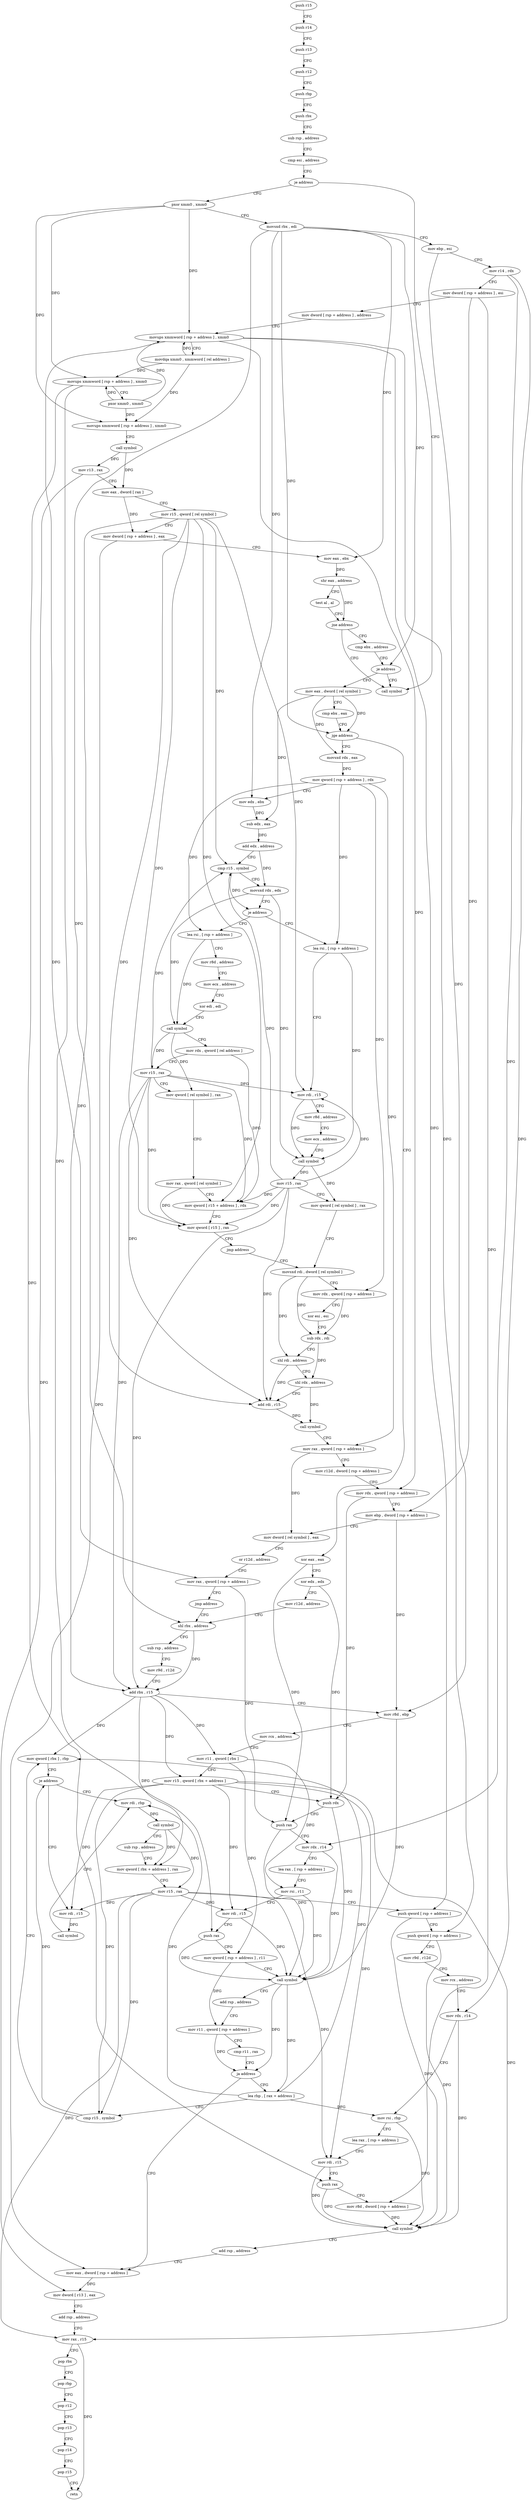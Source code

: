 digraph "func" {
"4358224" [label = "push r15" ]
"4358226" [label = "push r14" ]
"4358228" [label = "push r13" ]
"4358230" [label = "push r12" ]
"4358232" [label = "push rbp" ]
"4358233" [label = "push rbx" ]
"4358234" [label = "sub rsp , address" ]
"4358238" [label = "cmp esi , address" ]
"4358241" [label = "je address" ]
"4358755" [label = "call symbol" ]
"4358247" [label = "pxor xmm0 , xmm0" ]
"4358251" [label = "movsxd rbx , edi" ]
"4358254" [label = "mov ebp , esi" ]
"4358256" [label = "mov r14 , rdx" ]
"4358259" [label = "mov dword [ rsp + address ] , esi" ]
"4358263" [label = "mov dword [ rsp + address ] , address" ]
"4358271" [label = "movups xmmword [ rsp + address ] , xmm0" ]
"4358276" [label = "movdqa xmm0 , xmmword [ rel address ]" ]
"4358284" [label = "movups xmmword [ rsp + address ] , xmm0" ]
"4358289" [label = "pxor xmm0 , xmm0" ]
"4358293" [label = "movups xmmword [ rsp + address ] , xmm0" ]
"4358298" [label = "call symbol" ]
"4358303" [label = "mov r13 , rax" ]
"4358306" [label = "mov eax , dword [ rax ]" ]
"4358308" [label = "mov r15 , qword [ rel symbol ]" ]
"4358315" [label = "mov dword [ rsp + address ] , eax" ]
"4358319" [label = "mov eax , ebx" ]
"4358321" [label = "shr eax , address" ]
"4358324" [label = "test al , al" ]
"4358326" [label = "jne address" ]
"4358332" [label = "cmp ebx , address" ]
"4358338" [label = "je address" ]
"4358344" [label = "mov eax , dword [ rel symbol ]" ]
"4358350" [label = "cmp ebx , eax" ]
"4358352" [label = "jge address" ]
"4358560" [label = "movsxd rdx , eax" ]
"4358358" [label = "xor eax , eax" ]
"4358563" [label = "mov qword [ rsp + address ] , rdx" ]
"4358568" [label = "mov edx , ebx" ]
"4358570" [label = "sub edx , eax" ]
"4358572" [label = "add edx , address" ]
"4358575" [label = "cmp r15 , symbol" ]
"4358582" [label = "movsxd rdx , edx" ]
"4358585" [label = "je address" ]
"4358696" [label = "lea rsi , [ rsp + address ]" ]
"4358587" [label = "lea rsi , [ rsp + address ]" ]
"4358360" [label = "xor edx , edx" ]
"4358362" [label = "mov r12d , address" ]
"4358368" [label = "shl rbx , address" ]
"4358701" [label = "mov r8d , address" ]
"4358707" [label = "mov ecx , address" ]
"4358712" [label = "xor edi , edi" ]
"4358714" [label = "call symbol" ]
"4358719" [label = "mov rdx , qword [ rel address ]" ]
"4358726" [label = "mov r15 , rax" ]
"4358729" [label = "mov qword [ rel symbol ] , rax" ]
"4358736" [label = "mov rax , qword [ rel symbol ]" ]
"4358743" [label = "mov qword [ r15 + address ] , rdx" ]
"4358747" [label = "mov qword [ r15 ] , rax" ]
"4358750" [label = "jmp address" ]
"4358621" [label = "movsxd rdi , dword [ rel symbol ]" ]
"4358592" [label = "mov rdi , r15" ]
"4358595" [label = "mov r8d , address" ]
"4358601" [label = "mov ecx , address" ]
"4358606" [label = "call symbol" ]
"4358611" [label = "mov r15 , rax" ]
"4358614" [label = "mov qword [ rel symbol ] , rax" ]
"4358530" [label = "mov eax , dword [ rsp + address ]" ]
"4358534" [label = "mov dword [ r13 ] , eax" ]
"4358538" [label = "add rsp , address" ]
"4358542" [label = "mov rax , r15" ]
"4358545" [label = "pop rbx" ]
"4358546" [label = "pop rbp" ]
"4358547" [label = "pop r12" ]
"4358549" [label = "pop r13" ]
"4358551" [label = "pop r14" ]
"4358553" [label = "pop r15" ]
"4358555" [label = "retn" ]
"4358440" [label = "lea rbp , [ rax + address ]" ]
"4358444" [label = "cmp r15 , symbol" ]
"4358451" [label = "mov qword [ rbx ] , rbp" ]
"4358454" [label = "je address" ]
"4358464" [label = "mov rdi , rbp" ]
"4358456" [label = "mov rdi , r15" ]
"4358628" [label = "mov rdx , qword [ rsp + address ]" ]
"4358633" [label = "xor esi , esi" ]
"4358635" [label = "sub rdx , rdi" ]
"4358638" [label = "shl rdi , address" ]
"4358642" [label = "shl rdx , address" ]
"4358646" [label = "add rdi , r15" ]
"4358649" [label = "call symbol" ]
"4358654" [label = "mov rax , qword [ rsp + address ]" ]
"4358659" [label = "mov r12d , dword [ rsp + address ]" ]
"4358664" [label = "mov rdx , qword [ rsp + address ]" ]
"4358669" [label = "mov ebp , dword [ rsp + address ]" ]
"4358673" [label = "mov dword [ rel symbol ] , eax" ]
"4358679" [label = "or r12d , address" ]
"4358683" [label = "mov rax , qword [ rsp + address ]" ]
"4358688" [label = "jmp address" ]
"4358372" [label = "sub rsp , address" ]
"4358376" [label = "mov r9d , r12d" ]
"4358379" [label = "add rbx , r15" ]
"4358382" [label = "mov r8d , ebp" ]
"4358385" [label = "mov rcx , address" ]
"4358392" [label = "mov r11 , qword [ rbx ]" ]
"4358395" [label = "mov r15 , qword [ rbx + address ]" ]
"4358399" [label = "push rdx" ]
"4358400" [label = "push rax" ]
"4358401" [label = "mov rdx , r14" ]
"4358404" [label = "lea rax , [ rsp + address ]" ]
"4358409" [label = "mov rsi , r11" ]
"4358412" [label = "mov rdi , r15" ]
"4358415" [label = "push rax" ]
"4358416" [label = "mov qword [ rsp + address ] , r11" ]
"4358421" [label = "call symbol" ]
"4358426" [label = "add rsp , address" ]
"4358430" [label = "mov r11 , qword [ rsp + address ]" ]
"4358435" [label = "cmp r11 , rax" ]
"4358438" [label = "ja address" ]
"4358467" [label = "call symbol" ]
"4358472" [label = "sub rsp , address" ]
"4358476" [label = "mov qword [ rbx + address ] , rax" ]
"4358480" [label = "mov r15 , rax" ]
"4358483" [label = "push qword [ rsp + address ]" ]
"4358487" [label = "push qword [ rsp + address ]" ]
"4358491" [label = "mov r9d , r12d" ]
"4358494" [label = "mov rcx , address" ]
"4358501" [label = "mov rdx , r14" ]
"4358504" [label = "mov rsi , rbp" ]
"4358507" [label = "lea rax , [ rsp + address ]" ]
"4358512" [label = "mov rdi , r15" ]
"4358515" [label = "push rax" ]
"4358516" [label = "mov r8d , dword [ rsp + address ]" ]
"4358521" [label = "call symbol" ]
"4358526" [label = "add rsp , address" ]
"4358459" [label = "call symbol" ]
"4358224" -> "4358226" [ label = "CFG" ]
"4358226" -> "4358228" [ label = "CFG" ]
"4358228" -> "4358230" [ label = "CFG" ]
"4358230" -> "4358232" [ label = "CFG" ]
"4358232" -> "4358233" [ label = "CFG" ]
"4358233" -> "4358234" [ label = "CFG" ]
"4358234" -> "4358238" [ label = "CFG" ]
"4358238" -> "4358241" [ label = "CFG" ]
"4358241" -> "4358755" [ label = "CFG" ]
"4358241" -> "4358247" [ label = "CFG" ]
"4358247" -> "4358251" [ label = "CFG" ]
"4358247" -> "4358271" [ label = "DFG" ]
"4358247" -> "4358284" [ label = "DFG" ]
"4358247" -> "4358293" [ label = "DFG" ]
"4358251" -> "4358254" [ label = "CFG" ]
"4358251" -> "4358319" [ label = "DFG" ]
"4358251" -> "4358338" [ label = "DFG" ]
"4358251" -> "4358352" [ label = "DFG" ]
"4358251" -> "4358568" [ label = "DFG" ]
"4358251" -> "4358368" [ label = "DFG" ]
"4358254" -> "4358256" [ label = "CFG" ]
"4358254" -> "4358382" [ label = "DFG" ]
"4358256" -> "4358259" [ label = "CFG" ]
"4358256" -> "4358401" [ label = "DFG" ]
"4358256" -> "4358501" [ label = "DFG" ]
"4358259" -> "4358263" [ label = "CFG" ]
"4358259" -> "4358669" [ label = "DFG" ]
"4358259" -> "4358516" [ label = "DFG" ]
"4358263" -> "4358271" [ label = "CFG" ]
"4358271" -> "4358276" [ label = "CFG" ]
"4358271" -> "4358664" [ label = "DFG" ]
"4358271" -> "4358683" [ label = "DFG" ]
"4358271" -> "4358483" [ label = "DFG" ]
"4358271" -> "4358487" [ label = "DFG" ]
"4358276" -> "4358284" [ label = "DFG" ]
"4358276" -> "4358271" [ label = "DFG" ]
"4358276" -> "4358293" [ label = "DFG" ]
"4358284" -> "4358289" [ label = "CFG" ]
"4358284" -> "4358415" [ label = "DFG" ]
"4358284" -> "4358515" [ label = "DFG" ]
"4358289" -> "4358293" [ label = "DFG" ]
"4358289" -> "4358271" [ label = "DFG" ]
"4358289" -> "4358284" [ label = "DFG" ]
"4358293" -> "4358298" [ label = "CFG" ]
"4358298" -> "4358303" [ label = "DFG" ]
"4358298" -> "4358306" [ label = "DFG" ]
"4358303" -> "4358306" [ label = "CFG" ]
"4358303" -> "4358534" [ label = "DFG" ]
"4358306" -> "4358308" [ label = "CFG" ]
"4358306" -> "4358315" [ label = "DFG" ]
"4358308" -> "4358315" [ label = "CFG" ]
"4358308" -> "4358575" [ label = "DFG" ]
"4358308" -> "4358743" [ label = "DFG" ]
"4358308" -> "4358747" [ label = "DFG" ]
"4358308" -> "4358592" [ label = "DFG" ]
"4358308" -> "4358379" [ label = "DFG" ]
"4358308" -> "4358646" [ label = "DFG" ]
"4358315" -> "4358319" [ label = "CFG" ]
"4358315" -> "4358530" [ label = "DFG" ]
"4358319" -> "4358321" [ label = "DFG" ]
"4358321" -> "4358324" [ label = "CFG" ]
"4358321" -> "4358326" [ label = "DFG" ]
"4358324" -> "4358326" [ label = "CFG" ]
"4358326" -> "4358755" [ label = "CFG" ]
"4358326" -> "4358332" [ label = "CFG" ]
"4358332" -> "4358338" [ label = "CFG" ]
"4358338" -> "4358755" [ label = "CFG" ]
"4358338" -> "4358344" [ label = "CFG" ]
"4358344" -> "4358350" [ label = "CFG" ]
"4358344" -> "4358352" [ label = "DFG" ]
"4358344" -> "4358560" [ label = "DFG" ]
"4358344" -> "4358570" [ label = "DFG" ]
"4358350" -> "4358352" [ label = "CFG" ]
"4358352" -> "4358560" [ label = "CFG" ]
"4358352" -> "4358358" [ label = "CFG" ]
"4358560" -> "4358563" [ label = "DFG" ]
"4358358" -> "4358360" [ label = "CFG" ]
"4358358" -> "4358400" [ label = "DFG" ]
"4358563" -> "4358568" [ label = "CFG" ]
"4358563" -> "4358628" [ label = "DFG" ]
"4358563" -> "4358654" [ label = "DFG" ]
"4358563" -> "4358696" [ label = "DFG" ]
"4358563" -> "4358587" [ label = "DFG" ]
"4358568" -> "4358570" [ label = "DFG" ]
"4358570" -> "4358572" [ label = "DFG" ]
"4358572" -> "4358575" [ label = "CFG" ]
"4358572" -> "4358582" [ label = "DFG" ]
"4358575" -> "4358582" [ label = "CFG" ]
"4358575" -> "4358585" [ label = "DFG" ]
"4358582" -> "4358585" [ label = "CFG" ]
"4358582" -> "4358714" [ label = "DFG" ]
"4358582" -> "4358606" [ label = "DFG" ]
"4358585" -> "4358696" [ label = "CFG" ]
"4358585" -> "4358587" [ label = "CFG" ]
"4358696" -> "4358701" [ label = "CFG" ]
"4358696" -> "4358714" [ label = "DFG" ]
"4358587" -> "4358592" [ label = "CFG" ]
"4358587" -> "4358606" [ label = "DFG" ]
"4358360" -> "4358362" [ label = "CFG" ]
"4358360" -> "4358399" [ label = "DFG" ]
"4358362" -> "4358368" [ label = "CFG" ]
"4358368" -> "4358372" [ label = "CFG" ]
"4358368" -> "4358379" [ label = "DFG" ]
"4358701" -> "4358707" [ label = "CFG" ]
"4358707" -> "4358712" [ label = "CFG" ]
"4358712" -> "4358714" [ label = "CFG" ]
"4358714" -> "4358719" [ label = "CFG" ]
"4358714" -> "4358726" [ label = "DFG" ]
"4358714" -> "4358729" [ label = "DFG" ]
"4358719" -> "4358726" [ label = "CFG" ]
"4358719" -> "4358743" [ label = "DFG" ]
"4358726" -> "4358729" [ label = "CFG" ]
"4358726" -> "4358575" [ label = "DFG" ]
"4358726" -> "4358743" [ label = "DFG" ]
"4358726" -> "4358747" [ label = "DFG" ]
"4358726" -> "4358592" [ label = "DFG" ]
"4358726" -> "4358379" [ label = "DFG" ]
"4358726" -> "4358646" [ label = "DFG" ]
"4358729" -> "4358736" [ label = "CFG" ]
"4358736" -> "4358743" [ label = "CFG" ]
"4358736" -> "4358747" [ label = "DFG" ]
"4358743" -> "4358747" [ label = "CFG" ]
"4358747" -> "4358750" [ label = "CFG" ]
"4358750" -> "4358621" [ label = "CFG" ]
"4358621" -> "4358628" [ label = "CFG" ]
"4358621" -> "4358635" [ label = "DFG" ]
"4358621" -> "4358638" [ label = "DFG" ]
"4358592" -> "4358595" [ label = "CFG" ]
"4358592" -> "4358606" [ label = "DFG" ]
"4358595" -> "4358601" [ label = "CFG" ]
"4358601" -> "4358606" [ label = "CFG" ]
"4358606" -> "4358611" [ label = "DFG" ]
"4358606" -> "4358614" [ label = "DFG" ]
"4358611" -> "4358614" [ label = "CFG" ]
"4358611" -> "4358575" [ label = "DFG" ]
"4358611" -> "4358592" [ label = "DFG" ]
"4358611" -> "4358743" [ label = "DFG" ]
"4358611" -> "4358747" [ label = "DFG" ]
"4358611" -> "4358379" [ label = "DFG" ]
"4358611" -> "4358646" [ label = "DFG" ]
"4358614" -> "4358621" [ label = "CFG" ]
"4358530" -> "4358534" [ label = "DFG" ]
"4358534" -> "4358538" [ label = "CFG" ]
"4358538" -> "4358542" [ label = "CFG" ]
"4358542" -> "4358545" [ label = "CFG" ]
"4358542" -> "4358555" [ label = "DFG" ]
"4358545" -> "4358546" [ label = "CFG" ]
"4358546" -> "4358547" [ label = "CFG" ]
"4358547" -> "4358549" [ label = "CFG" ]
"4358549" -> "4358551" [ label = "CFG" ]
"4358551" -> "4358553" [ label = "CFG" ]
"4358553" -> "4358555" [ label = "CFG" ]
"4358440" -> "4358444" [ label = "CFG" ]
"4358440" -> "4358451" [ label = "DFG" ]
"4358440" -> "4358464" [ label = "DFG" ]
"4358440" -> "4358504" [ label = "DFG" ]
"4358444" -> "4358451" [ label = "CFG" ]
"4358444" -> "4358454" [ label = "DFG" ]
"4358451" -> "4358454" [ label = "CFG" ]
"4358454" -> "4358464" [ label = "CFG" ]
"4358454" -> "4358456" [ label = "CFG" ]
"4358464" -> "4358467" [ label = "DFG" ]
"4358456" -> "4358459" [ label = "DFG" ]
"4358628" -> "4358633" [ label = "CFG" ]
"4358628" -> "4358635" [ label = "DFG" ]
"4358633" -> "4358635" [ label = "CFG" ]
"4358635" -> "4358638" [ label = "CFG" ]
"4358635" -> "4358642" [ label = "DFG" ]
"4358638" -> "4358642" [ label = "CFG" ]
"4358638" -> "4358646" [ label = "DFG" ]
"4358642" -> "4358646" [ label = "CFG" ]
"4358642" -> "4358649" [ label = "DFG" ]
"4358646" -> "4358649" [ label = "DFG" ]
"4358649" -> "4358654" [ label = "CFG" ]
"4358654" -> "4358659" [ label = "CFG" ]
"4358654" -> "4358673" [ label = "DFG" ]
"4358659" -> "4358664" [ label = "CFG" ]
"4358664" -> "4358669" [ label = "CFG" ]
"4358664" -> "4358399" [ label = "DFG" ]
"4358669" -> "4358673" [ label = "CFG" ]
"4358669" -> "4358382" [ label = "DFG" ]
"4358673" -> "4358679" [ label = "CFG" ]
"4358679" -> "4358683" [ label = "CFG" ]
"4358683" -> "4358688" [ label = "CFG" ]
"4358683" -> "4358400" [ label = "DFG" ]
"4358688" -> "4358368" [ label = "CFG" ]
"4358372" -> "4358376" [ label = "CFG" ]
"4358376" -> "4358379" [ label = "CFG" ]
"4358379" -> "4358382" [ label = "CFG" ]
"4358379" -> "4358392" [ label = "DFG" ]
"4358379" -> "4358395" [ label = "DFG" ]
"4358379" -> "4358451" [ label = "DFG" ]
"4358379" -> "4358476" [ label = "DFG" ]
"4358382" -> "4358385" [ label = "CFG" ]
"4358382" -> "4358421" [ label = "DFG" ]
"4358385" -> "4358392" [ label = "CFG" ]
"4358392" -> "4358395" [ label = "CFG" ]
"4358392" -> "4358409" [ label = "DFG" ]
"4358392" -> "4358416" [ label = "DFG" ]
"4358395" -> "4358399" [ label = "CFG" ]
"4358395" -> "4358412" [ label = "DFG" ]
"4358395" -> "4358542" [ label = "DFG" ]
"4358395" -> "4358444" [ label = "DFG" ]
"4358395" -> "4358512" [ label = "DFG" ]
"4358395" -> "4358456" [ label = "DFG" ]
"4358399" -> "4358400" [ label = "CFG" ]
"4358399" -> "4358421" [ label = "DFG" ]
"4358400" -> "4358401" [ label = "CFG" ]
"4358400" -> "4358421" [ label = "DFG" ]
"4358401" -> "4358404" [ label = "CFG" ]
"4358401" -> "4358421" [ label = "DFG" ]
"4358404" -> "4358409" [ label = "CFG" ]
"4358409" -> "4358412" [ label = "CFG" ]
"4358409" -> "4358421" [ label = "DFG" ]
"4358412" -> "4358415" [ label = "CFG" ]
"4358412" -> "4358421" [ label = "DFG" ]
"4358415" -> "4358416" [ label = "CFG" ]
"4358415" -> "4358421" [ label = "DFG" ]
"4358416" -> "4358421" [ label = "CFG" ]
"4358416" -> "4358430" [ label = "DFG" ]
"4358421" -> "4358426" [ label = "CFG" ]
"4358421" -> "4358438" [ label = "DFG" ]
"4358421" -> "4358440" [ label = "DFG" ]
"4358426" -> "4358430" [ label = "CFG" ]
"4358430" -> "4358435" [ label = "CFG" ]
"4358430" -> "4358438" [ label = "DFG" ]
"4358435" -> "4358438" [ label = "CFG" ]
"4358438" -> "4358530" [ label = "CFG" ]
"4358438" -> "4358440" [ label = "CFG" ]
"4358467" -> "4358472" [ label = "CFG" ]
"4358467" -> "4358476" [ label = "DFG" ]
"4358467" -> "4358480" [ label = "DFG" ]
"4358472" -> "4358476" [ label = "CFG" ]
"4358476" -> "4358480" [ label = "CFG" ]
"4358480" -> "4358483" [ label = "CFG" ]
"4358480" -> "4358412" [ label = "DFG" ]
"4358480" -> "4358542" [ label = "DFG" ]
"4358480" -> "4358444" [ label = "DFG" ]
"4358480" -> "4358512" [ label = "DFG" ]
"4358480" -> "4358456" [ label = "DFG" ]
"4358483" -> "4358487" [ label = "CFG" ]
"4358483" -> "4358521" [ label = "DFG" ]
"4358487" -> "4358491" [ label = "CFG" ]
"4358487" -> "4358521" [ label = "DFG" ]
"4358491" -> "4358494" [ label = "CFG" ]
"4358494" -> "4358501" [ label = "CFG" ]
"4358501" -> "4358504" [ label = "CFG" ]
"4358501" -> "4358521" [ label = "DFG" ]
"4358504" -> "4358507" [ label = "CFG" ]
"4358504" -> "4358521" [ label = "DFG" ]
"4358507" -> "4358512" [ label = "CFG" ]
"4358512" -> "4358515" [ label = "CFG" ]
"4358512" -> "4358521" [ label = "DFG" ]
"4358515" -> "4358516" [ label = "CFG" ]
"4358515" -> "4358521" [ label = "DFG" ]
"4358516" -> "4358521" [ label = "DFG" ]
"4358521" -> "4358526" [ label = "CFG" ]
"4358526" -> "4358530" [ label = "CFG" ]
"4358459" -> "4358464" [ label = "CFG" ]
}
